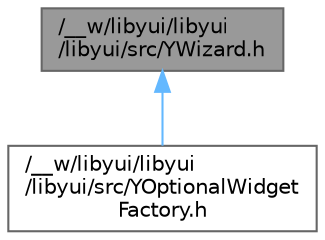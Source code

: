 digraph "/__w/libyui/libyui/libyui/src/YWizard.h"
{
 // LATEX_PDF_SIZE
  bgcolor="transparent";
  edge [fontname=Helvetica,fontsize=10,labelfontname=Helvetica,labelfontsize=10];
  node [fontname=Helvetica,fontsize=10,shape=box,height=0.2,width=0.4];
  Node1 [id="Node000001",label="/__w/libyui/libyui\l/libyui/src/YWizard.h",height=0.2,width=0.4,color="gray40", fillcolor="grey60", style="filled", fontcolor="black",tooltip=" "];
  Node1 -> Node2 [id="edge1_Node000001_Node000002",dir="back",color="steelblue1",style="solid",tooltip=" "];
  Node2 [id="Node000002",label="/__w/libyui/libyui\l/libyui/src/YOptionalWidget\lFactory.h",height=0.2,width=0.4,color="grey40", fillcolor="white", style="filled",URL="$YOptionalWidgetFactory_8h_source.html",tooltip=" "];
}
